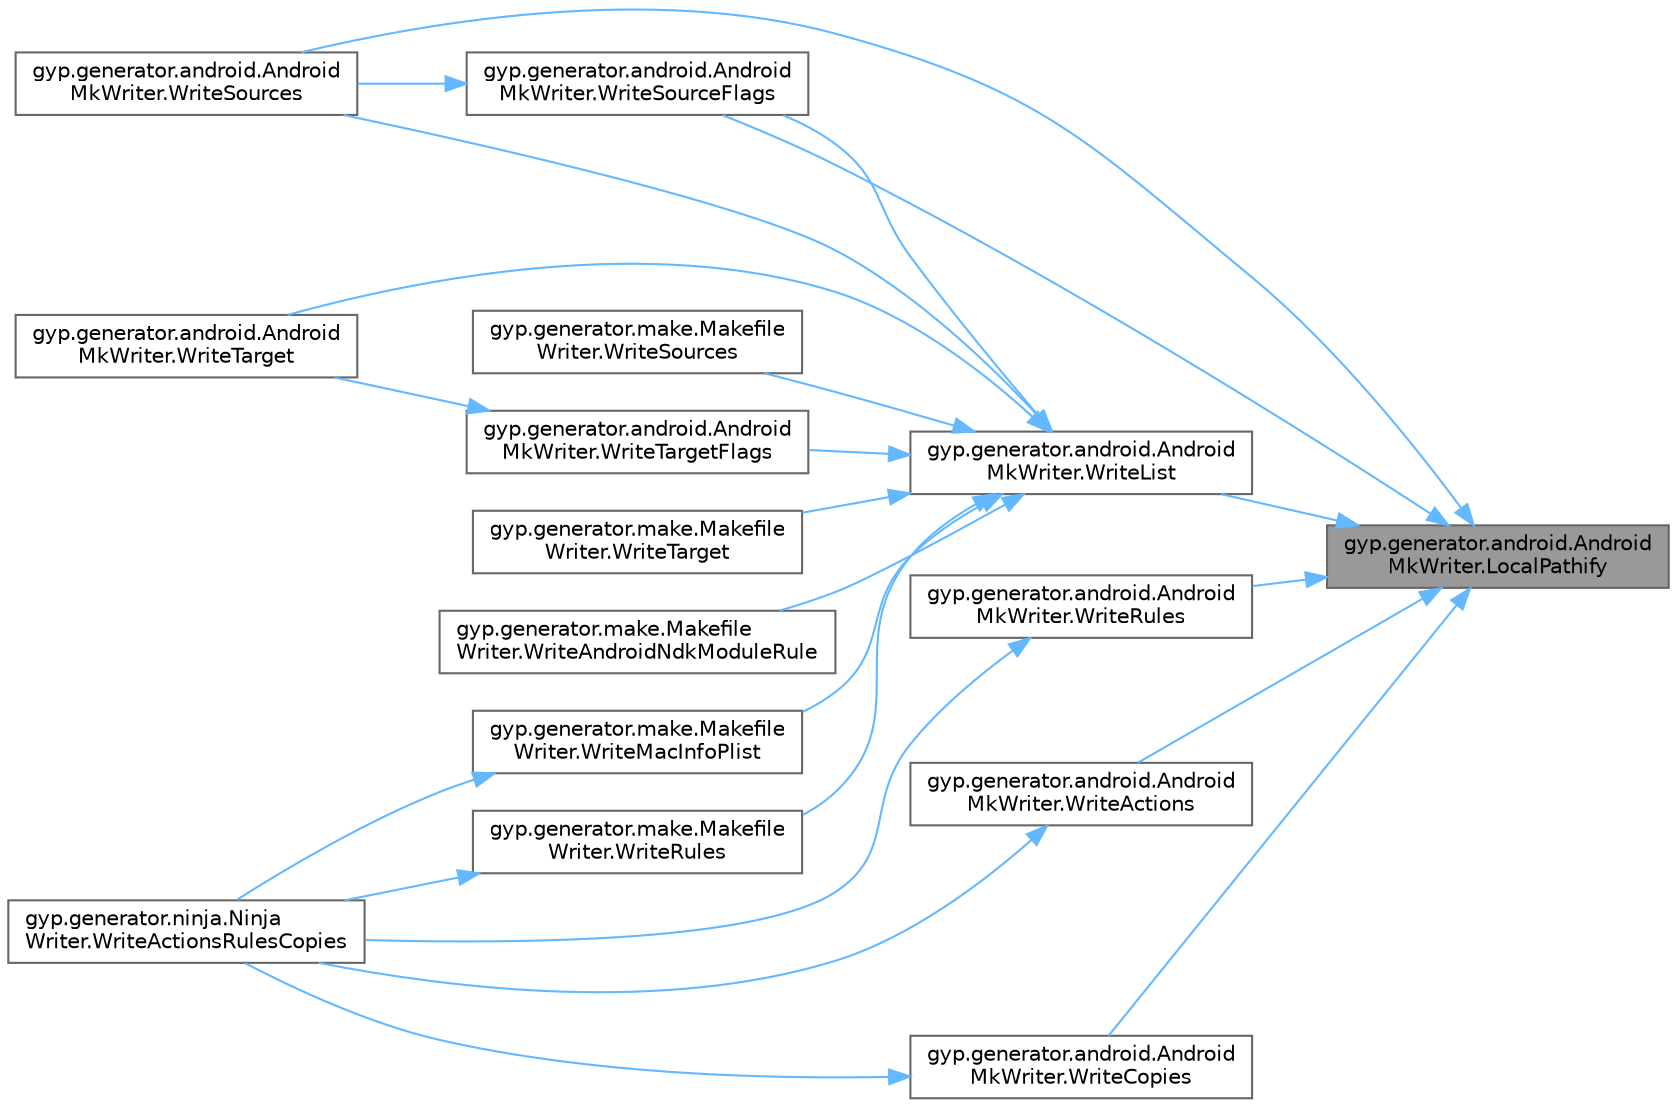 digraph "gyp.generator.android.AndroidMkWriter.LocalPathify"
{
 // LATEX_PDF_SIZE
  bgcolor="transparent";
  edge [fontname=Helvetica,fontsize=10,labelfontname=Helvetica,labelfontsize=10];
  node [fontname=Helvetica,fontsize=10,shape=box,height=0.2,width=0.4];
  rankdir="RL";
  Node1 [id="Node000001",label="gyp.generator.android.Android\lMkWriter.LocalPathify",height=0.2,width=0.4,color="gray40", fillcolor="grey60", style="filled", fontcolor="black",tooltip=" "];
  Node1 -> Node2 [id="edge45_Node000001_Node000002",dir="back",color="steelblue1",style="solid",tooltip=" "];
  Node2 [id="Node000002",label="gyp.generator.android.Android\lMkWriter.WriteActions",height=0.2,width=0.4,color="grey40", fillcolor="white", style="filled",URL="$classgyp_1_1generator_1_1android_1_1_android_mk_writer.html#a997c6f57693e9d1254987c885fe4a06a",tooltip=" "];
  Node2 -> Node3 [id="edge46_Node000002_Node000003",dir="back",color="steelblue1",style="solid",tooltip=" "];
  Node3 [id="Node000003",label="gyp.generator.ninja.Ninja\lWriter.WriteActionsRulesCopies",height=0.2,width=0.4,color="grey40", fillcolor="white", style="filled",URL="$classgyp_1_1generator_1_1ninja_1_1_ninja_writer.html#a08fe4faba472a5933b5459cf99bee1dd",tooltip=" "];
  Node1 -> Node4 [id="edge47_Node000001_Node000004",dir="back",color="steelblue1",style="solid",tooltip=" "];
  Node4 [id="Node000004",label="gyp.generator.android.Android\lMkWriter.WriteCopies",height=0.2,width=0.4,color="grey40", fillcolor="white", style="filled",URL="$classgyp_1_1generator_1_1android_1_1_android_mk_writer.html#a620445f975ae8b4f85b42c73fdb18d91",tooltip=" "];
  Node4 -> Node3 [id="edge48_Node000004_Node000003",dir="back",color="steelblue1",style="solid",tooltip=" "];
  Node1 -> Node5 [id="edge49_Node000001_Node000005",dir="back",color="steelblue1",style="solid",tooltip=" "];
  Node5 [id="Node000005",label="gyp.generator.android.Android\lMkWriter.WriteList",height=0.2,width=0.4,color="grey40", fillcolor="white", style="filled",URL="$classgyp_1_1generator_1_1android_1_1_android_mk_writer.html#a043072c186835f10859fccfc7409e708",tooltip=" "];
  Node5 -> Node6 [id="edge50_Node000005_Node000006",dir="back",color="steelblue1",style="solid",tooltip=" "];
  Node6 [id="Node000006",label="gyp.generator.make.Makefile\lWriter.WriteAndroidNdkModuleRule",height=0.2,width=0.4,color="grey40", fillcolor="white", style="filled",URL="$classgyp_1_1generator_1_1make_1_1_makefile_writer.html#a4d2ca59b47d3272f16ff8871f52cf020",tooltip=" "];
  Node5 -> Node7 [id="edge51_Node000005_Node000007",dir="back",color="steelblue1",style="solid",tooltip=" "];
  Node7 [id="Node000007",label="gyp.generator.make.Makefile\lWriter.WriteMacInfoPlist",height=0.2,width=0.4,color="grey40", fillcolor="white", style="filled",URL="$classgyp_1_1generator_1_1make_1_1_makefile_writer.html#ad8c5e797b53aebe7208aeb7e49f54608",tooltip=" "];
  Node7 -> Node3 [id="edge52_Node000007_Node000003",dir="back",color="steelblue1",style="solid",tooltip=" "];
  Node5 -> Node8 [id="edge53_Node000005_Node000008",dir="back",color="steelblue1",style="solid",tooltip=" "];
  Node8 [id="Node000008",label="gyp.generator.make.Makefile\lWriter.WriteRules",height=0.2,width=0.4,color="grey40", fillcolor="white", style="filled",URL="$classgyp_1_1generator_1_1make_1_1_makefile_writer.html#ae651401a37dc9cf675f8d333a1550bf4",tooltip=" "];
  Node8 -> Node3 [id="edge54_Node000008_Node000003",dir="back",color="steelblue1",style="solid",tooltip=" "];
  Node5 -> Node9 [id="edge55_Node000005_Node000009",dir="back",color="steelblue1",style="solid",tooltip=" "];
  Node9 [id="Node000009",label="gyp.generator.android.Android\lMkWriter.WriteSourceFlags",height=0.2,width=0.4,color="grey40", fillcolor="white", style="filled",URL="$classgyp_1_1generator_1_1android_1_1_android_mk_writer.html#a65f831615239ac27ad9bbac6cbb67573",tooltip=" "];
  Node9 -> Node10 [id="edge56_Node000009_Node000010",dir="back",color="steelblue1",style="solid",tooltip=" "];
  Node10 [id="Node000010",label="gyp.generator.android.Android\lMkWriter.WriteSources",height=0.2,width=0.4,color="grey40", fillcolor="white", style="filled",URL="$classgyp_1_1generator_1_1android_1_1_android_mk_writer.html#aa5b0a2d998b448f503c8f46f034d50c5",tooltip=" "];
  Node5 -> Node10 [id="edge57_Node000005_Node000010",dir="back",color="steelblue1",style="solid",tooltip=" "];
  Node5 -> Node11 [id="edge58_Node000005_Node000011",dir="back",color="steelblue1",style="solid",tooltip=" "];
  Node11 [id="Node000011",label="gyp.generator.make.Makefile\lWriter.WriteSources",height=0.2,width=0.4,color="grey40", fillcolor="white", style="filled",URL="$classgyp_1_1generator_1_1make_1_1_makefile_writer.html#af58e3c8cd865f4293c9468f1f2f09343",tooltip=" "];
  Node5 -> Node12 [id="edge59_Node000005_Node000012",dir="back",color="steelblue1",style="solid",tooltip=" "];
  Node12 [id="Node000012",label="gyp.generator.android.Android\lMkWriter.WriteTarget",height=0.2,width=0.4,color="grey40", fillcolor="white", style="filled",URL="$classgyp_1_1generator_1_1android_1_1_android_mk_writer.html#a0203644abb72a4a0db1c51a3ed6a4892",tooltip=" "];
  Node5 -> Node13 [id="edge60_Node000005_Node000013",dir="back",color="steelblue1",style="solid",tooltip=" "];
  Node13 [id="Node000013",label="gyp.generator.make.Makefile\lWriter.WriteTarget",height=0.2,width=0.4,color="grey40", fillcolor="white", style="filled",URL="$classgyp_1_1generator_1_1make_1_1_makefile_writer.html#a60c0e10d8c914d38a9efe5099255cb3f",tooltip=" "];
  Node5 -> Node14 [id="edge61_Node000005_Node000014",dir="back",color="steelblue1",style="solid",tooltip=" "];
  Node14 [id="Node000014",label="gyp.generator.android.Android\lMkWriter.WriteTargetFlags",height=0.2,width=0.4,color="grey40", fillcolor="white", style="filled",URL="$classgyp_1_1generator_1_1android_1_1_android_mk_writer.html#a0dedfc15c65c3754e0290e40c7559706",tooltip=" "];
  Node14 -> Node12 [id="edge62_Node000014_Node000012",dir="back",color="steelblue1",style="solid",tooltip=" "];
  Node1 -> Node15 [id="edge63_Node000001_Node000015",dir="back",color="steelblue1",style="solid",tooltip=" "];
  Node15 [id="Node000015",label="gyp.generator.android.Android\lMkWriter.WriteRules",height=0.2,width=0.4,color="grey40", fillcolor="white", style="filled",URL="$classgyp_1_1generator_1_1android_1_1_android_mk_writer.html#a80a387a437f2c8a5deed813e2ddc924d",tooltip=" "];
  Node15 -> Node3 [id="edge64_Node000015_Node000003",dir="back",color="steelblue1",style="solid",tooltip=" "];
  Node1 -> Node9 [id="edge65_Node000001_Node000009",dir="back",color="steelblue1",style="solid",tooltip=" "];
  Node1 -> Node10 [id="edge66_Node000001_Node000010",dir="back",color="steelblue1",style="solid",tooltip=" "];
}

